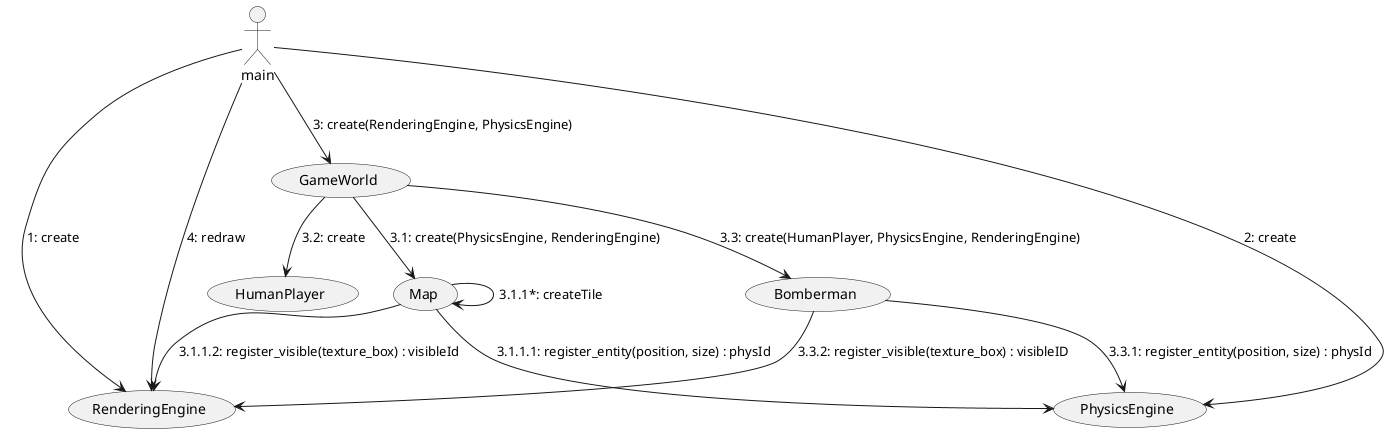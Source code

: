 @startuml

:main: --> (RenderingEngine) : "1: create"
:main: --> (PhysicsEngine) : "2: create"
:main: --> (GameWorld) : "3: create(RenderingEngine, PhysicsEngine)"
:main: --> (RenderingEngine) : "4: redraw"

(GameWorld) --> (Map) : "3.1: create(PhysicsEngine, RenderingEngine)"
(Map) --> (Map) : "3.1.1*: createTile"
(Map) --> (PhysicsEngine) : "3.1.1.1: register_entity(position, size) : physId"
(Map) --> (RenderingEngine) : "3.1.1.2: register_visible(texture_box) : visibleId"

(GameWorld) --> (HumanPlayer) : "3.2: create"
(GameWorld) --> (Bomberman) : "3.3: create(HumanPlayer, PhysicsEngine, RenderingEngine)"
(Bomberman) --> (PhysicsEngine) : "3.3.1: register_entity(position, size) : physId"
(Bomberman) --> (RenderingEngine) : "3.3.2: register_visible(texture_box) : visibleID"


@enduml
    
